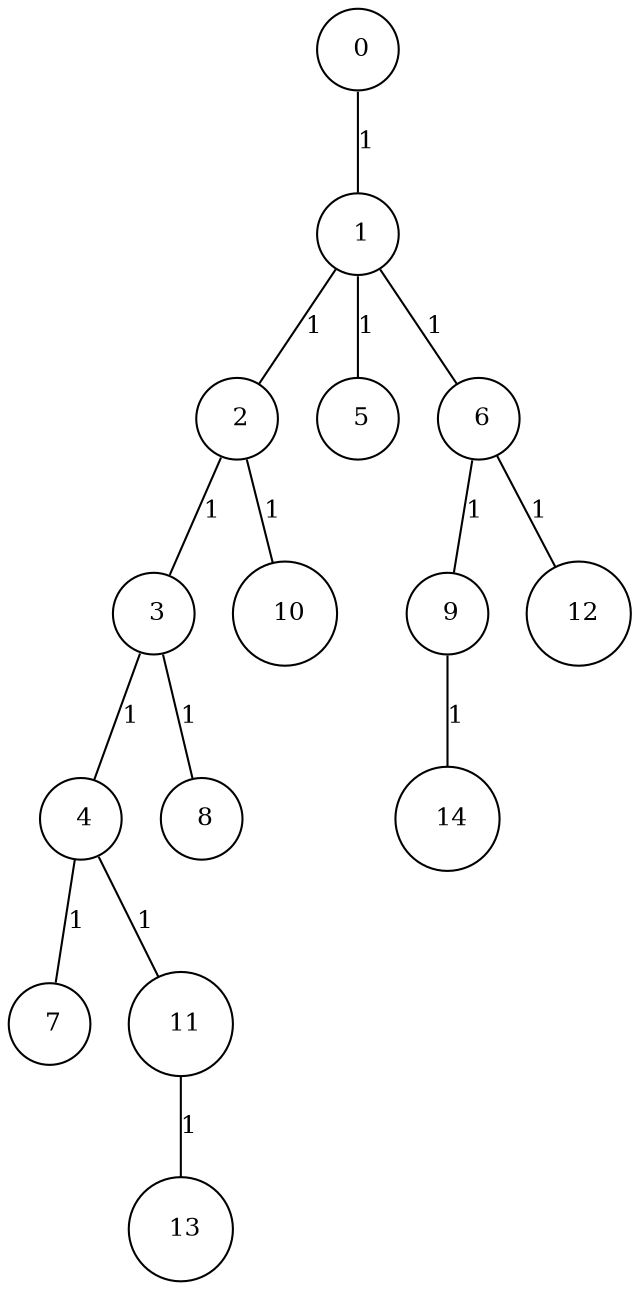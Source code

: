 graph G {
size="8.5,11;"
ratio = "expand;"
fixedsize="true;"
overlap="scale;"
node[shape=circle,width=.12,hight=.12,fontsize=12]
edge[fontsize=12]

0[label=" 0" color=black, pos="0.81779456,1.2950117!"];
1[label=" 1" color=black, pos="0.79663274,0.44222403!"];
2[label=" 2" color=black, pos="0.61385619,1.5398268!"];
3[label=" 3" color=black, pos="2.9578425,0.6737134!"];
4[label=" 4" color=black, pos="0.91513115,2.2560141!"];
5[label=" 5" color=black, pos="1.3950719,1.9892906!"];
6[label=" 6" color=black, pos="0.071641734,0.92994827!"];
7[label=" 7" color=black, pos="0.79388687,2.5242962!"];
8[label=" 8" color=black, pos="0.41932017,0.33703544!"];
9[label=" 9" color=black, pos="1.9753426,0.049118359!"];
10[label=" 10" color=black, pos="1.1291486,0.9598406!"];
11[label=" 11" color=black, pos="0.49241765,2.1486754!"];
12[label=" 12" color=black, pos="1.9184374,2.9202026!"];
13[label=" 13" color=black, pos="1.0957776,2.4380719!"];
14[label=" 14" color=black, pos="1.8027773,1.0701617!"];
0--1[label="1"]
1--2[label="1"]
1--5[label="1"]
1--6[label="1"]
2--3[label="1"]
2--10[label="1"]
3--4[label="1"]
3--8[label="1"]
4--7[label="1"]
4--11[label="1"]
6--9[label="1"]
6--12[label="1"]
9--14[label="1"]
11--13[label="1"]

}
